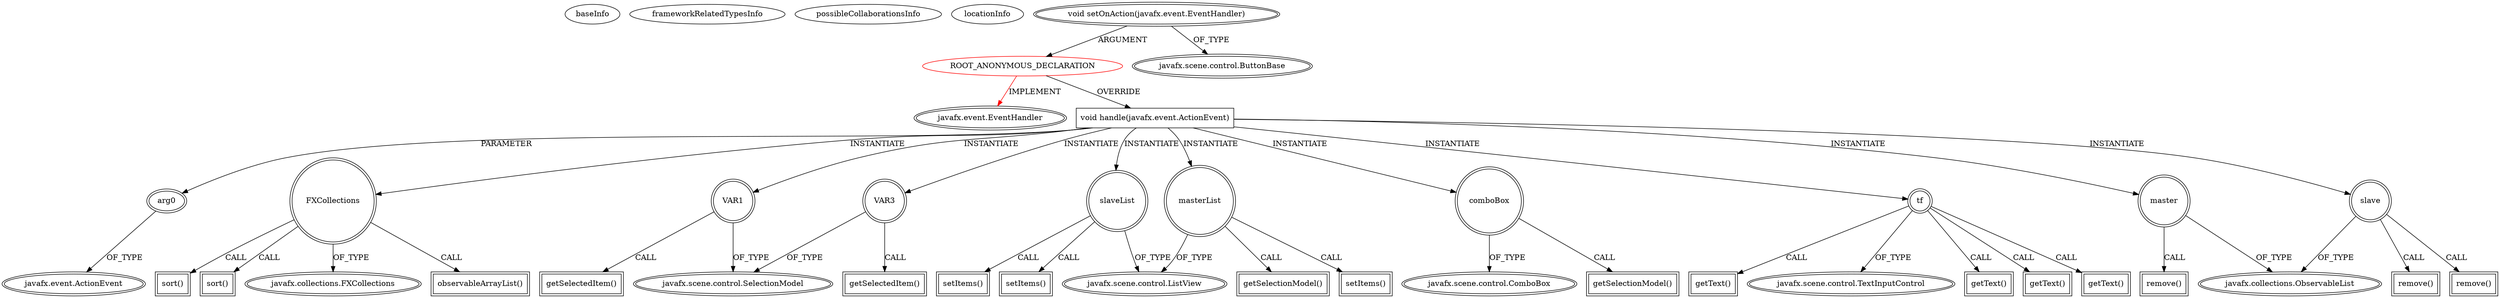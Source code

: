 digraph {
baseInfo[graphId=1635,category="extension_graph",isAnonymous=true,possibleRelation=false]
frameworkRelatedTypesInfo[0="javafx.event.EventHandler"]
possibleCollaborationsInfo[]
locationInfo[projectName="Zulukas-IJA",filePath="/Zulukas-IJA/IJA-master/src/InsightJournalApplication/GUI.java",contextSignature="void buildTopicGrid()",graphId="1635"]
0[label="ROOT_ANONYMOUS_DECLARATION",vertexType="ROOT_ANONYMOUS_DECLARATION",isFrameworkType=false,color=red]
1[label="javafx.event.EventHandler",vertexType="FRAMEWORK_INTERFACE_TYPE",isFrameworkType=true,peripheries=2]
2[label="void setOnAction(javafx.event.EventHandler)",vertexType="OUTSIDE_CALL",isFrameworkType=true,peripheries=2]
3[label="javafx.scene.control.ButtonBase",vertexType="FRAMEWORK_CLASS_TYPE",isFrameworkType=true,peripheries=2]
4[label="void handle(javafx.event.ActionEvent)",vertexType="OVERRIDING_METHOD_DECLARATION",isFrameworkType=false,shape=box]
5[label="arg0",vertexType="PARAMETER_DECLARATION",isFrameworkType=true,peripheries=2]
6[label="javafx.event.ActionEvent",vertexType="FRAMEWORK_CLASS_TYPE",isFrameworkType=true,peripheries=2]
7[label="FXCollections",vertexType="VARIABLE_EXPRESION",isFrameworkType=true,peripheries=2,shape=circle]
9[label="javafx.collections.FXCollections",vertexType="FRAMEWORK_CLASS_TYPE",isFrameworkType=true,peripheries=2]
8[label="observableArrayList()",vertexType="INSIDE_CALL",isFrameworkType=true,peripheries=2,shape=box]
10[label="VAR1",vertexType="VARIABLE_EXPRESION",isFrameworkType=true,peripheries=2,shape=circle]
12[label="javafx.scene.control.SelectionModel",vertexType="FRAMEWORK_CLASS_TYPE",isFrameworkType=true,peripheries=2]
11[label="getSelectedItem()",vertexType="INSIDE_CALL",isFrameworkType=true,peripheries=2,shape=box]
13[label="masterList",vertexType="VARIABLE_EXPRESION",isFrameworkType=true,peripheries=2,shape=circle]
15[label="javafx.scene.control.ListView",vertexType="FRAMEWORK_CLASS_TYPE",isFrameworkType=true,peripheries=2]
14[label="getSelectionModel()",vertexType="INSIDE_CALL",isFrameworkType=true,peripheries=2,shape=box]
16[label="VAR3",vertexType="VARIABLE_EXPRESION",isFrameworkType=true,peripheries=2,shape=circle]
17[label="getSelectedItem()",vertexType="INSIDE_CALL",isFrameworkType=true,peripheries=2,shape=box]
19[label="comboBox",vertexType="VARIABLE_EXPRESION",isFrameworkType=true,peripheries=2,shape=circle]
21[label="javafx.scene.control.ComboBox",vertexType="FRAMEWORK_CLASS_TYPE",isFrameworkType=true,peripheries=2]
20[label="getSelectionModel()",vertexType="INSIDE_CALL",isFrameworkType=true,peripheries=2,shape=box]
22[label="tf",vertexType="VARIABLE_EXPRESION",isFrameworkType=true,peripheries=2,shape=circle]
24[label="javafx.scene.control.TextInputControl",vertexType="FRAMEWORK_CLASS_TYPE",isFrameworkType=true,peripheries=2]
23[label="getText()",vertexType="INSIDE_CALL",isFrameworkType=true,peripheries=2,shape=box]
26[label="getText()",vertexType="INSIDE_CALL",isFrameworkType=true,peripheries=2,shape=box]
27[label="master",vertexType="VARIABLE_EXPRESION",isFrameworkType=true,peripheries=2,shape=circle]
29[label="javafx.collections.ObservableList",vertexType="FRAMEWORK_INTERFACE_TYPE",isFrameworkType=true,peripheries=2]
28[label="remove()",vertexType="INSIDE_CALL",isFrameworkType=true,peripheries=2,shape=box]
30[label="slave",vertexType="VARIABLE_EXPRESION",isFrameworkType=true,peripheries=2,shape=circle]
31[label="remove()",vertexType="INSIDE_CALL",isFrameworkType=true,peripheries=2,shape=box]
34[label="sort()",vertexType="INSIDE_CALL",isFrameworkType=true,peripheries=2,shape=box]
36[label="setItems()",vertexType="INSIDE_CALL",isFrameworkType=true,peripheries=2,shape=box]
37[label="slaveList",vertexType="VARIABLE_EXPRESION",isFrameworkType=true,peripheries=2,shape=circle]
38[label="setItems()",vertexType="INSIDE_CALL",isFrameworkType=true,peripheries=2,shape=box]
41[label="getText()",vertexType="INSIDE_CALL",isFrameworkType=true,peripheries=2,shape=box]
43[label="getText()",vertexType="INSIDE_CALL",isFrameworkType=true,peripheries=2,shape=box]
45[label="remove()",vertexType="INSIDE_CALL",isFrameworkType=true,peripheries=2,shape=box]
47[label="sort()",vertexType="INSIDE_CALL",isFrameworkType=true,peripheries=2,shape=box]
49[label="setItems()",vertexType="INSIDE_CALL",isFrameworkType=true,peripheries=2,shape=box]
0->1[label="IMPLEMENT",color=red]
2->0[label="ARGUMENT"]
2->3[label="OF_TYPE"]
0->4[label="OVERRIDE"]
5->6[label="OF_TYPE"]
4->5[label="PARAMETER"]
4->7[label="INSTANTIATE"]
7->9[label="OF_TYPE"]
7->8[label="CALL"]
4->10[label="INSTANTIATE"]
10->12[label="OF_TYPE"]
10->11[label="CALL"]
4->13[label="INSTANTIATE"]
13->15[label="OF_TYPE"]
13->14[label="CALL"]
4->16[label="INSTANTIATE"]
16->12[label="OF_TYPE"]
16->17[label="CALL"]
4->19[label="INSTANTIATE"]
19->21[label="OF_TYPE"]
19->20[label="CALL"]
4->22[label="INSTANTIATE"]
22->24[label="OF_TYPE"]
22->23[label="CALL"]
22->26[label="CALL"]
4->27[label="INSTANTIATE"]
27->29[label="OF_TYPE"]
27->28[label="CALL"]
4->30[label="INSTANTIATE"]
30->29[label="OF_TYPE"]
30->31[label="CALL"]
7->34[label="CALL"]
13->36[label="CALL"]
4->37[label="INSTANTIATE"]
37->15[label="OF_TYPE"]
37->38[label="CALL"]
22->41[label="CALL"]
22->43[label="CALL"]
30->45[label="CALL"]
7->47[label="CALL"]
37->49[label="CALL"]
}
